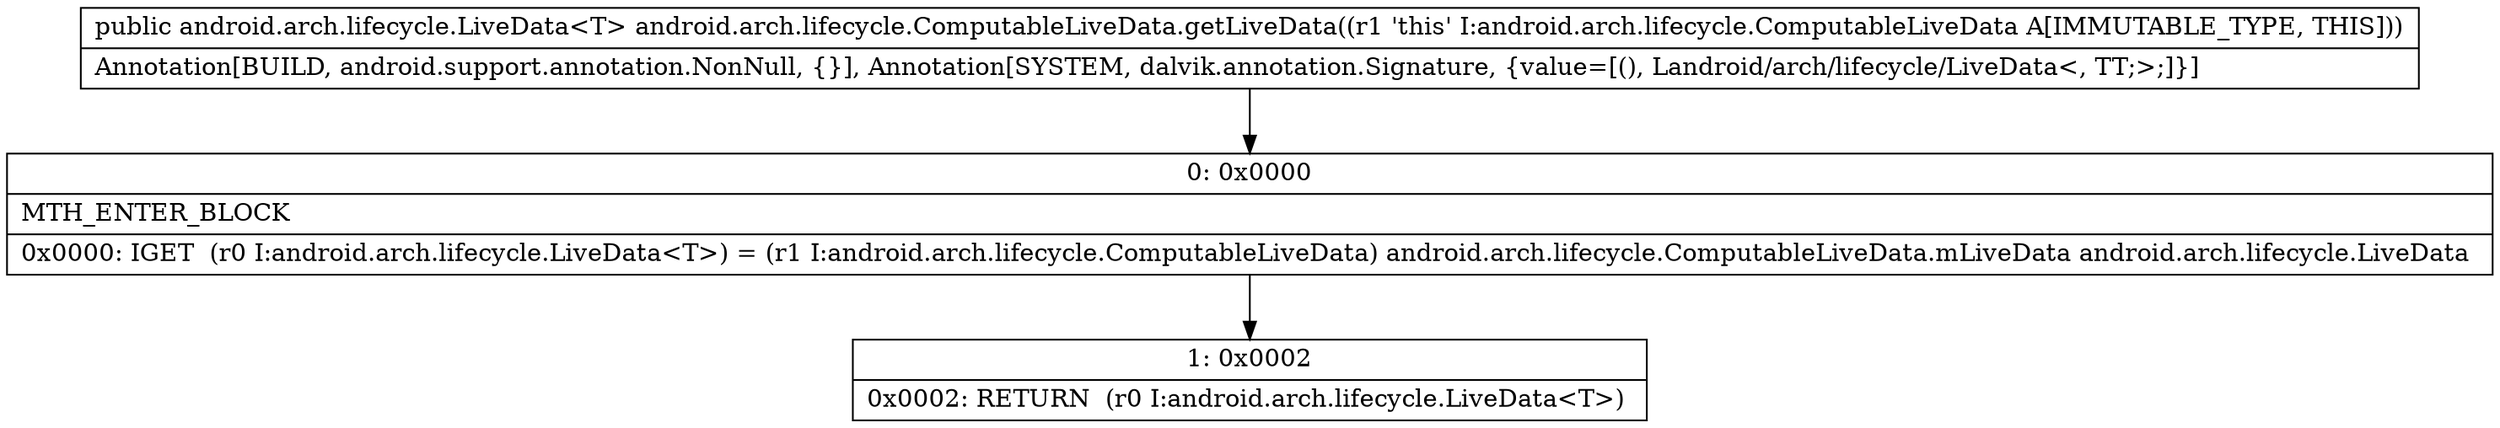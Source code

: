 digraph "CFG forandroid.arch.lifecycle.ComputableLiveData.getLiveData()Landroid\/arch\/lifecycle\/LiveData;" {
Node_0 [shape=record,label="{0\:\ 0x0000|MTH_ENTER_BLOCK\l|0x0000: IGET  (r0 I:android.arch.lifecycle.LiveData\<T\>) = (r1 I:android.arch.lifecycle.ComputableLiveData) android.arch.lifecycle.ComputableLiveData.mLiveData android.arch.lifecycle.LiveData \l}"];
Node_1 [shape=record,label="{1\:\ 0x0002|0x0002: RETURN  (r0 I:android.arch.lifecycle.LiveData\<T\>) \l}"];
MethodNode[shape=record,label="{public android.arch.lifecycle.LiveData\<T\> android.arch.lifecycle.ComputableLiveData.getLiveData((r1 'this' I:android.arch.lifecycle.ComputableLiveData A[IMMUTABLE_TYPE, THIS]))  | Annotation[BUILD, android.support.annotation.NonNull, \{\}], Annotation[SYSTEM, dalvik.annotation.Signature, \{value=[(), Landroid\/arch\/lifecycle\/LiveData\<, TT;\>;]\}]\l}"];
MethodNode -> Node_0;
Node_0 -> Node_1;
}

